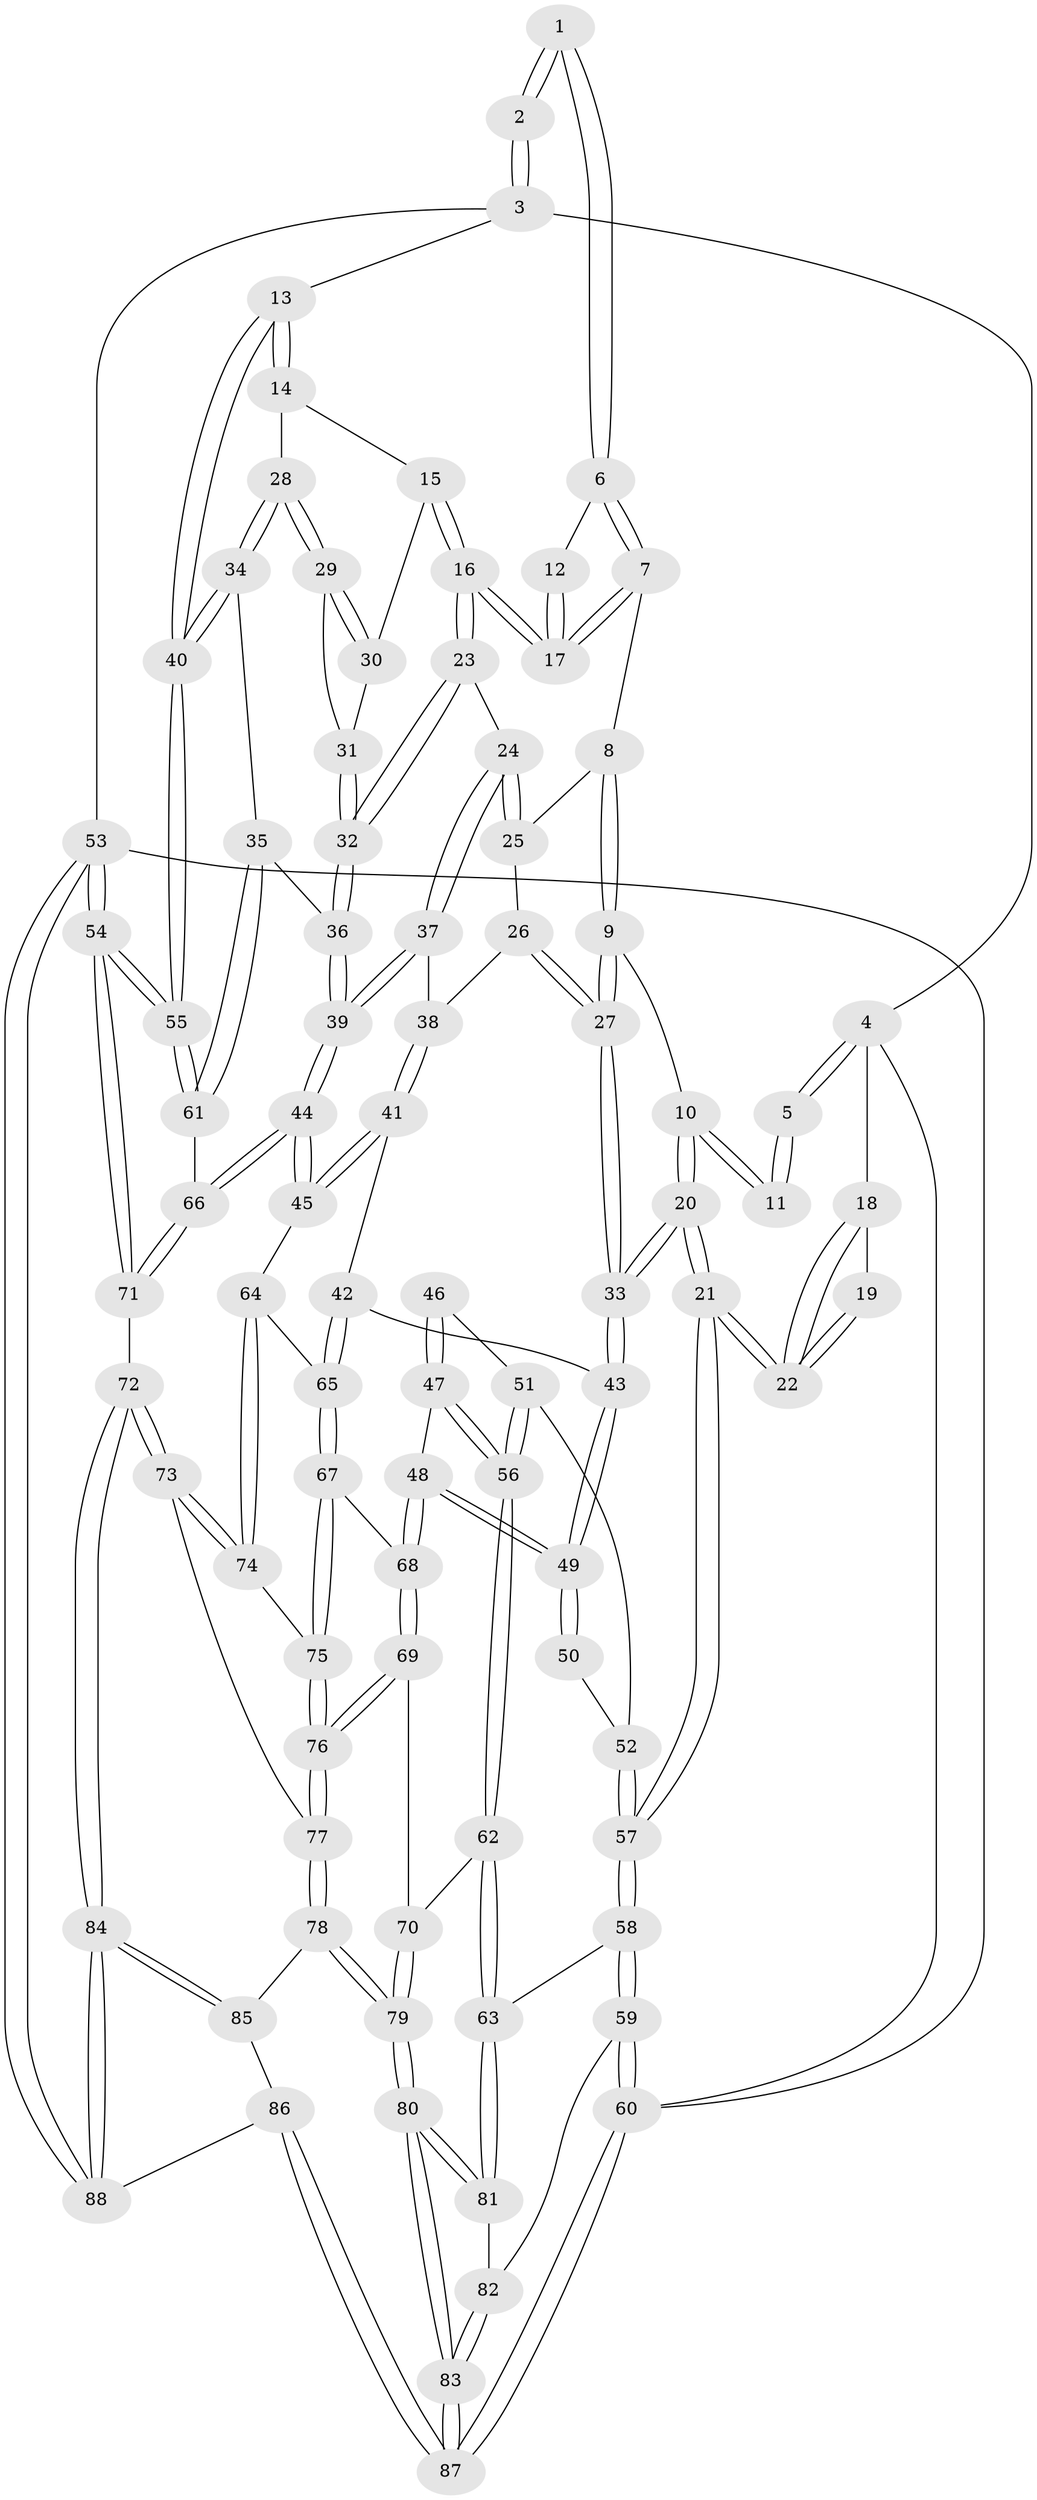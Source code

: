 // Generated by graph-tools (version 1.1) at 2025/16/03/09/25 04:16:58]
// undirected, 88 vertices, 217 edges
graph export_dot {
graph [start="1"]
  node [color=gray90,style=filled];
  1 [pos="+0.557728009497059+0"];
  2 [pos="+0.9381843060361723+0"];
  3 [pos="+1+0"];
  4 [pos="+0+0"];
  5 [pos="+0.331943825403146+0"];
  6 [pos="+0.5663900806598057+0.05571101815636269"];
  7 [pos="+0.5590864694204966+0.10507924318559742"];
  8 [pos="+0.41026932742211103+0.1745781744022835"];
  9 [pos="+0.39114183066389546+0.1789692976377786"];
  10 [pos="+0.37131666466620267+0.16329941672778395"];
  11 [pos="+0.3539421450395461+0.11730483877911799"];
  12 [pos="+0.7518899595352231+0.025629262426137913"];
  13 [pos="+1+0"];
  14 [pos="+0.8214856755935296+0.18810749085805234"];
  15 [pos="+0.7519037268802949+0.2134402115197188"];
  16 [pos="+0.7105933624827057+0.21584862668857385"];
  17 [pos="+0.7014539720242726+0.19825592368793304"];
  18 [pos="+0+0"];
  19 [pos="+0.2587389165658995+0.09391849270734028"];
  20 [pos="+0.11446308454489801+0.24594418062092177"];
  21 [pos="+0+0.2408632861695678"];
  22 [pos="+0+0.23129089396556554"];
  23 [pos="+0.7009582370249389+0.24123388034293844"];
  24 [pos="+0.681477916317074+0.2701164570689452"];
  25 [pos="+0.561961719203704+0.2644172297387339"];
  26 [pos="+0.5088449782378567+0.33550107163907805"];
  27 [pos="+0.39525678257693553+0.336126175622553"];
  28 [pos="+0.97015714235993+0.32726054082027284"];
  29 [pos="+0.899839952400971+0.32482058618969983"];
  30 [pos="+0.7813675975735729+0.24019650034352913"];
  31 [pos="+0.8445210294460944+0.3473540260019676"];
  32 [pos="+0.81652075837457+0.3699683593622554"];
  33 [pos="+0.36308800130975255+0.4204416839473919"];
  34 [pos="+1+0.3548115371934907"];
  35 [pos="+0.9453478667206409+0.4321654099041865"];
  36 [pos="+0.8010949010465613+0.484129887342344"];
  37 [pos="+0.6669685356439119+0.3198464710696297"];
  38 [pos="+0.6178008495753716+0.3728000172659087"];
  39 [pos="+0.8006779153065475+0.48451299934082603"];
  40 [pos="+1+0.33531213700970275"];
  41 [pos="+0.6000425348344721+0.44563001171182576"];
  42 [pos="+0.535316394306766+0.49238841048614035"];
  43 [pos="+0.3620472708990388+0.4379168084461455"];
  44 [pos="+0.7809677902089551+0.5305390125461588"];
  45 [pos="+0.7524940822448346+0.5351385211949863"];
  46 [pos="+0.18432007305164377+0.4865660319567553"];
  47 [pos="+0.29885168692890907+0.5125793004499578"];
  48 [pos="+0.3488090158752795+0.46765222815785473"];
  49 [pos="+0.35727761627551685+0.4441753626052113"];
  50 [pos="+0.12574645849441005+0.41011403822008824"];
  51 [pos="+0.1642533435971644+0.5056787491238839"];
  52 [pos="+0.007769480084342984+0.37342687164941135"];
  53 [pos="+1+1"];
  54 [pos="+1+0.8691433249219704"];
  55 [pos="+1+0.6388609555695184"];
  56 [pos="+0.19821977009134867+0.6324751437001895"];
  57 [pos="+0+0.32158678123006695"];
  58 [pos="+0+0.5465664739398396"];
  59 [pos="+0+0.9240992361501961"];
  60 [pos="+0+1"];
  61 [pos="+0.928970697485922+0.6068135569070875"];
  62 [pos="+0.18391080845744942+0.6554086351002776"];
  63 [pos="+0.14710594129676838+0.6728409147432715"];
  64 [pos="+0.7071503262362635+0.5713847137068752"];
  65 [pos="+0.5561050248388685+0.5788392467996377"];
  66 [pos="+0.8416291126598217+0.6192096403274645"];
  67 [pos="+0.5455346825474707+0.6175346207637061"];
  68 [pos="+0.3877688478073554+0.5696322971407449"];
  69 [pos="+0.39833278795254284+0.6775037234521543"];
  70 [pos="+0.28458028891583187+0.6941323070438273"];
  71 [pos="+0.820497875112002+0.752442467746389"];
  72 [pos="+0.7510027803284195+0.8092382390890713"];
  73 [pos="+0.6915142783493343+0.7759112413610872"];
  74 [pos="+0.6620198015470764+0.682913102155875"];
  75 [pos="+0.5454412788629326+0.6216667726170962"];
  76 [pos="+0.47251629498240416+0.7384537886454532"];
  77 [pos="+0.4836752159558091+0.7937679510459043"];
  78 [pos="+0.48324728362056796+0.7946764778721507"];
  79 [pos="+0.35238634066194896+0.8806300038063678"];
  80 [pos="+0.2729050513709417+0.9777553239782119"];
  81 [pos="+0.14966615904044087+0.7854682432825862"];
  82 [pos="+0.025027995792907674+0.8540452585870199"];
  83 [pos="+0.2545645493831731+1"];
  84 [pos="+0.7589136688680929+1"];
  85 [pos="+0.5104404942438143+0.8475937030107344"];
  86 [pos="+0.4583433183910967+1"];
  87 [pos="+0.2520092564417763+1"];
  88 [pos="+0.7668841616101808+1"];
  1 -- 2;
  1 -- 2;
  1 -- 6;
  1 -- 6;
  2 -- 3;
  2 -- 3;
  3 -- 4;
  3 -- 13;
  3 -- 53;
  4 -- 5;
  4 -- 5;
  4 -- 18;
  4 -- 60;
  5 -- 11;
  5 -- 11;
  6 -- 7;
  6 -- 7;
  6 -- 12;
  7 -- 8;
  7 -- 17;
  7 -- 17;
  8 -- 9;
  8 -- 9;
  8 -- 25;
  9 -- 10;
  9 -- 27;
  9 -- 27;
  10 -- 11;
  10 -- 11;
  10 -- 20;
  10 -- 20;
  12 -- 17;
  12 -- 17;
  13 -- 14;
  13 -- 14;
  13 -- 40;
  13 -- 40;
  14 -- 15;
  14 -- 28;
  15 -- 16;
  15 -- 16;
  15 -- 30;
  16 -- 17;
  16 -- 17;
  16 -- 23;
  16 -- 23;
  18 -- 19;
  18 -- 22;
  18 -- 22;
  19 -- 22;
  19 -- 22;
  20 -- 21;
  20 -- 21;
  20 -- 33;
  20 -- 33;
  21 -- 22;
  21 -- 22;
  21 -- 57;
  21 -- 57;
  23 -- 24;
  23 -- 32;
  23 -- 32;
  24 -- 25;
  24 -- 25;
  24 -- 37;
  24 -- 37;
  25 -- 26;
  26 -- 27;
  26 -- 27;
  26 -- 38;
  27 -- 33;
  27 -- 33;
  28 -- 29;
  28 -- 29;
  28 -- 34;
  28 -- 34;
  29 -- 30;
  29 -- 30;
  29 -- 31;
  30 -- 31;
  31 -- 32;
  31 -- 32;
  32 -- 36;
  32 -- 36;
  33 -- 43;
  33 -- 43;
  34 -- 35;
  34 -- 40;
  34 -- 40;
  35 -- 36;
  35 -- 61;
  35 -- 61;
  36 -- 39;
  36 -- 39;
  37 -- 38;
  37 -- 39;
  37 -- 39;
  38 -- 41;
  38 -- 41;
  39 -- 44;
  39 -- 44;
  40 -- 55;
  40 -- 55;
  41 -- 42;
  41 -- 45;
  41 -- 45;
  42 -- 43;
  42 -- 65;
  42 -- 65;
  43 -- 49;
  43 -- 49;
  44 -- 45;
  44 -- 45;
  44 -- 66;
  44 -- 66;
  45 -- 64;
  46 -- 47;
  46 -- 47;
  46 -- 51;
  47 -- 48;
  47 -- 56;
  47 -- 56;
  48 -- 49;
  48 -- 49;
  48 -- 68;
  48 -- 68;
  49 -- 50;
  49 -- 50;
  50 -- 52;
  51 -- 52;
  51 -- 56;
  51 -- 56;
  52 -- 57;
  52 -- 57;
  53 -- 54;
  53 -- 54;
  53 -- 88;
  53 -- 88;
  53 -- 60;
  54 -- 55;
  54 -- 55;
  54 -- 71;
  54 -- 71;
  55 -- 61;
  55 -- 61;
  56 -- 62;
  56 -- 62;
  57 -- 58;
  57 -- 58;
  58 -- 59;
  58 -- 59;
  58 -- 63;
  59 -- 60;
  59 -- 60;
  59 -- 82;
  60 -- 87;
  60 -- 87;
  61 -- 66;
  62 -- 63;
  62 -- 63;
  62 -- 70;
  63 -- 81;
  63 -- 81;
  64 -- 65;
  64 -- 74;
  64 -- 74;
  65 -- 67;
  65 -- 67;
  66 -- 71;
  66 -- 71;
  67 -- 68;
  67 -- 75;
  67 -- 75;
  68 -- 69;
  68 -- 69;
  69 -- 70;
  69 -- 76;
  69 -- 76;
  70 -- 79;
  70 -- 79;
  71 -- 72;
  72 -- 73;
  72 -- 73;
  72 -- 84;
  72 -- 84;
  73 -- 74;
  73 -- 74;
  73 -- 77;
  74 -- 75;
  75 -- 76;
  75 -- 76;
  76 -- 77;
  76 -- 77;
  77 -- 78;
  77 -- 78;
  78 -- 79;
  78 -- 79;
  78 -- 85;
  79 -- 80;
  79 -- 80;
  80 -- 81;
  80 -- 81;
  80 -- 83;
  80 -- 83;
  81 -- 82;
  82 -- 83;
  82 -- 83;
  83 -- 87;
  83 -- 87;
  84 -- 85;
  84 -- 85;
  84 -- 88;
  84 -- 88;
  85 -- 86;
  86 -- 87;
  86 -- 87;
  86 -- 88;
}
